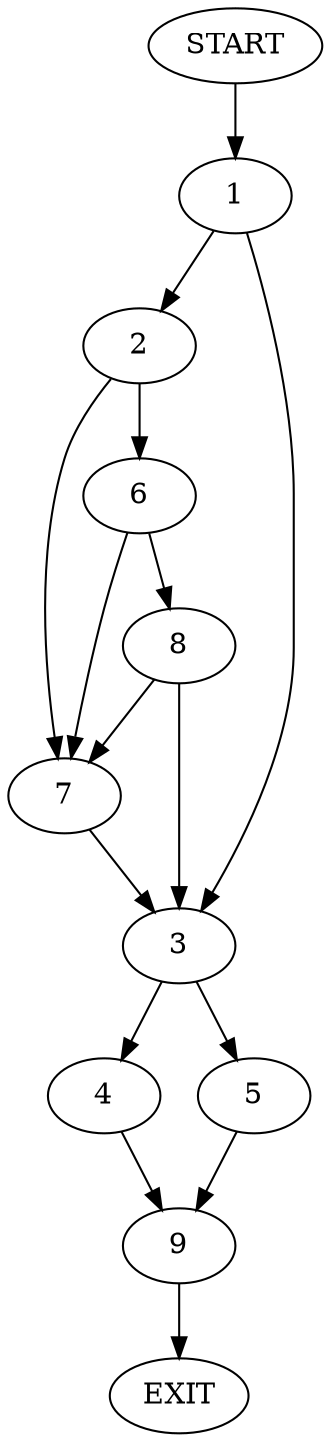 digraph {
0 [label="START"]
10 [label="EXIT"]
0 -> 1
1 -> 2
1 -> 3
3 -> 4
3 -> 5
2 -> 6
2 -> 7
7 -> 3
6 -> 8
6 -> 7
8 -> 3
8 -> 7
4 -> 9
5 -> 9
9 -> 10
}
